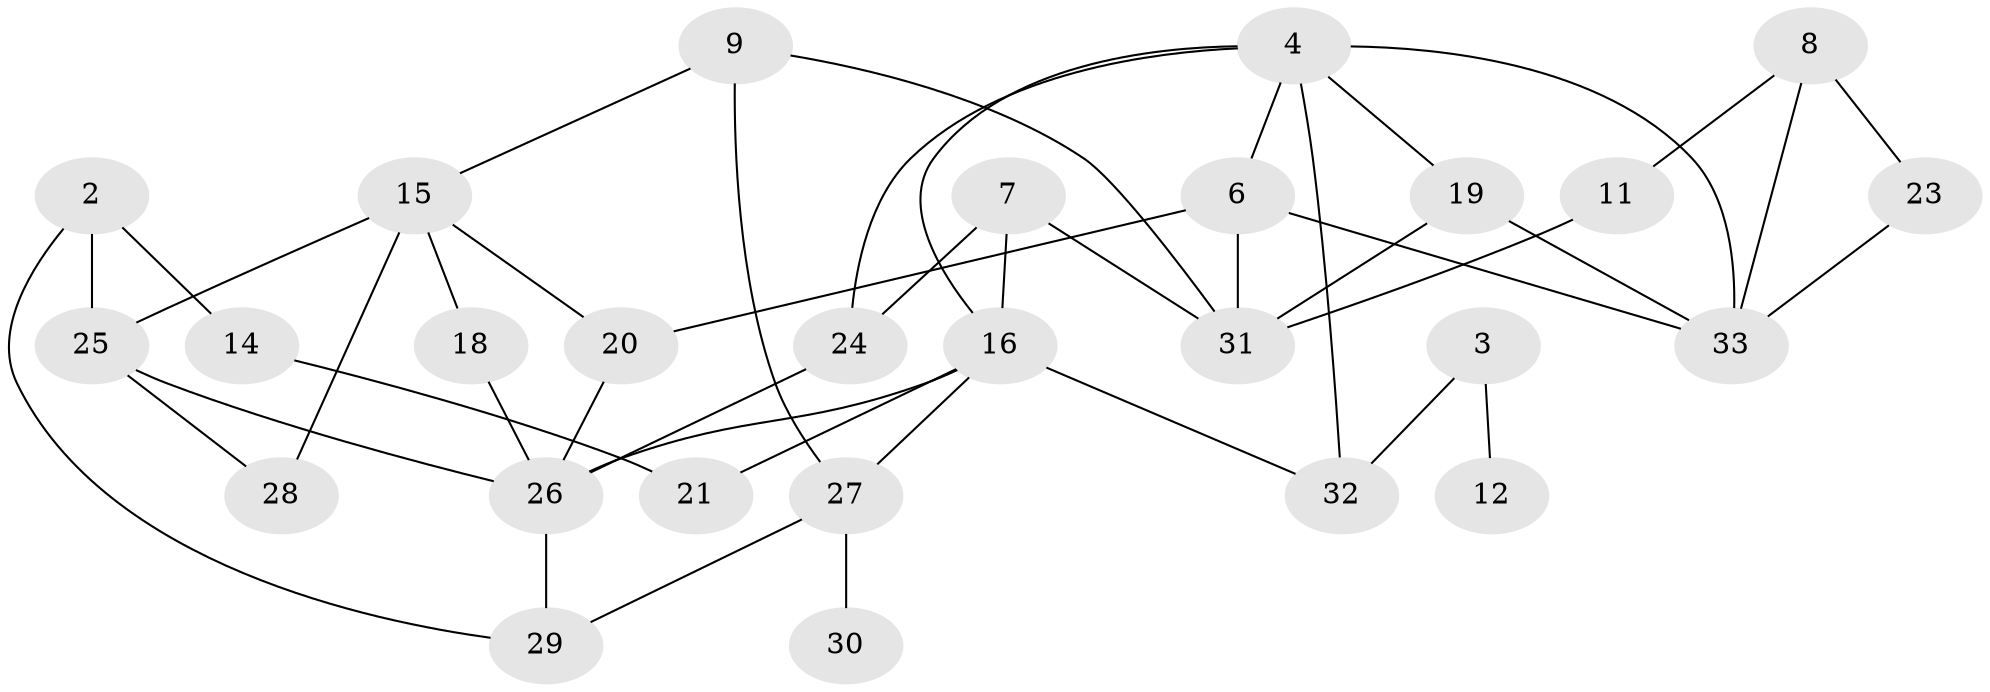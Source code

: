 // original degree distribution, {2: 0.2923076923076923, 5: 0.07692307692307693, 0: 0.07692307692307693, 4: 0.1076923076923077, 3: 0.23076923076923078, 7: 0.015384615384615385, 1: 0.2}
// Generated by graph-tools (version 1.1) at 2025/00/03/09/25 03:00:44]
// undirected, 27 vertices, 44 edges
graph export_dot {
graph [start="1"]
  node [color=gray90,style=filled];
  2;
  3;
  4;
  6;
  7;
  8;
  9;
  11;
  12;
  14;
  15;
  16;
  18;
  19;
  20;
  21;
  23;
  24;
  25;
  26;
  27;
  28;
  29;
  30;
  31;
  32;
  33;
  2 -- 14 [weight=1.0];
  2 -- 25 [weight=2.0];
  2 -- 29 [weight=1.0];
  3 -- 12 [weight=1.0];
  3 -- 32 [weight=1.0];
  4 -- 6 [weight=1.0];
  4 -- 16 [weight=1.0];
  4 -- 19 [weight=1.0];
  4 -- 24 [weight=1.0];
  4 -- 32 [weight=1.0];
  4 -- 33 [weight=1.0];
  6 -- 20 [weight=1.0];
  6 -- 31 [weight=1.0];
  6 -- 33 [weight=1.0];
  7 -- 16 [weight=1.0];
  7 -- 24 [weight=1.0];
  7 -- 31 [weight=1.0];
  8 -- 11 [weight=1.0];
  8 -- 23 [weight=1.0];
  8 -- 33 [weight=1.0];
  9 -- 15 [weight=1.0];
  9 -- 27 [weight=1.0];
  9 -- 31 [weight=1.0];
  11 -- 31 [weight=1.0];
  14 -- 21 [weight=1.0];
  15 -- 18 [weight=1.0];
  15 -- 20 [weight=1.0];
  15 -- 25 [weight=2.0];
  15 -- 28 [weight=1.0];
  16 -- 21 [weight=1.0];
  16 -- 26 [weight=1.0];
  16 -- 27 [weight=1.0];
  16 -- 32 [weight=1.0];
  18 -- 26 [weight=1.0];
  19 -- 31 [weight=1.0];
  19 -- 33 [weight=1.0];
  20 -- 26 [weight=1.0];
  23 -- 33 [weight=1.0];
  24 -- 26 [weight=1.0];
  25 -- 26 [weight=1.0];
  25 -- 28 [weight=1.0];
  26 -- 29 [weight=1.0];
  27 -- 29 [weight=1.0];
  27 -- 30 [weight=1.0];
}
